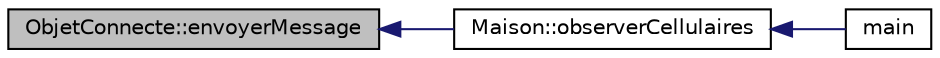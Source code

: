 digraph "ObjetConnecte::envoyerMessage"
{
  bgcolor="transparent";
  edge [fontname="Helvetica",fontsize="10",labelfontname="Helvetica",labelfontsize="10"];
  node [fontname="Helvetica",fontsize="10",shape=record];
  rankdir="LR";
  Node1 [label="ObjetConnecte::envoyerMessage",height=0.2,width=0.4,color="black", fillcolor="grey75", style="filled", fontcolor="black"];
  Node1 -> Node2 [dir="back",color="midnightblue",fontsize="10",style="solid",fontname="Helvetica"];
  Node2 [label="Maison::observerCellulaires",height=0.2,width=0.4,color="black",URL="$class_maison.html#a3ff6eda75f1fd0ca47f2d3aaa684bfb5",tooltip="Analyse en boucle les cellulaires observés pour savoir si ils sont proches. Si un cellulaire est proc..."];
  Node2 -> Node3 [dir="back",color="midnightblue",fontsize="10",style="solid",fontname="Helvetica"];
  Node3 [label="main",height=0.2,width=0.4,color="black",URL="$main_8cpp.html#a0ddf1224851353fc92bfbff6f499fa97"];
}
